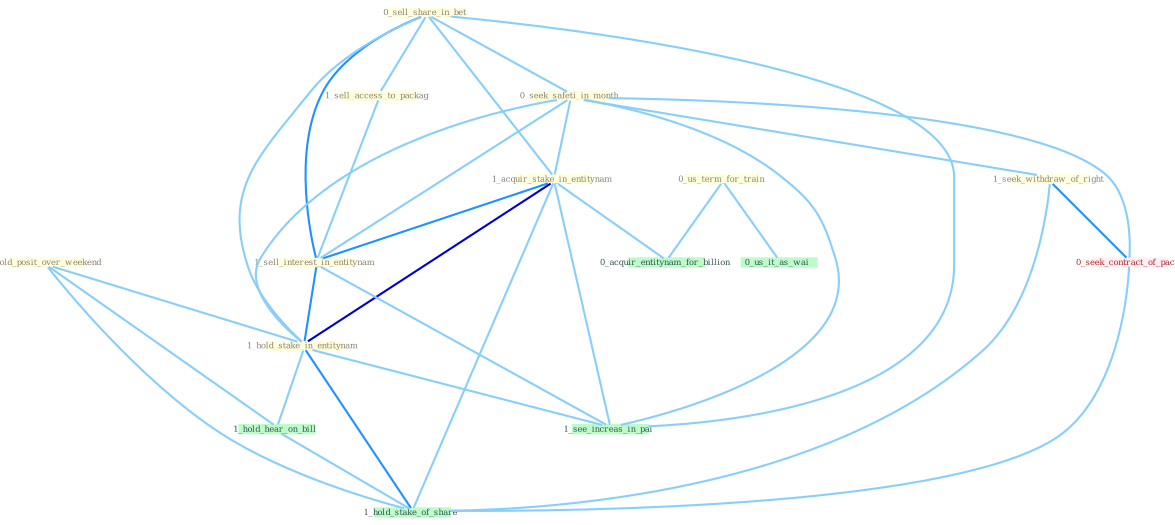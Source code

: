 Graph G{ 
    node
    [shape=polygon,style=filled,width=.5,height=.06,color="#BDFCC9",fixedsize=true,fontsize=4,
    fontcolor="#2f4f4f"];
    {node
    [color="#ffffe0", fontcolor="#8b7d6b"] "0_sell_share_in_bet " "0_seek_safeti_in_month " "0_us_term_for_train " "1_seek_withdraw_of_right " "1_acquir_stake_in_entitynam " "1_sell_access_to_packag " "0_hold_posit_over_weekend " "1_sell_interest_in_entitynam " "1_hold_stake_in_entitynam "}
{node [color="#fff0f5", fontcolor="#b22222"] "0_seek_contract_of_pact "}
edge [color="#B0E2FF"];

	"0_sell_share_in_bet " -- "0_seek_safeti_in_month " [w="1", color="#87cefa" ];
	"0_sell_share_in_bet " -- "1_acquir_stake_in_entitynam " [w="1", color="#87cefa" ];
	"0_sell_share_in_bet " -- "1_sell_access_to_packag " [w="1", color="#87cefa" ];
	"0_sell_share_in_bet " -- "1_sell_interest_in_entitynam " [w="2", color="#1e90ff" , len=0.8];
	"0_sell_share_in_bet " -- "1_hold_stake_in_entitynam " [w="1", color="#87cefa" ];
	"0_sell_share_in_bet " -- "1_see_increas_in_pai " [w="1", color="#87cefa" ];
	"0_seek_safeti_in_month " -- "1_seek_withdraw_of_right " [w="1", color="#87cefa" ];
	"0_seek_safeti_in_month " -- "1_acquir_stake_in_entitynam " [w="1", color="#87cefa" ];
	"0_seek_safeti_in_month " -- "1_sell_interest_in_entitynam " [w="1", color="#87cefa" ];
	"0_seek_safeti_in_month " -- "1_hold_stake_in_entitynam " [w="1", color="#87cefa" ];
	"0_seek_safeti_in_month " -- "0_seek_contract_of_pact " [w="1", color="#87cefa" ];
	"0_seek_safeti_in_month " -- "1_see_increas_in_pai " [w="1", color="#87cefa" ];
	"0_us_term_for_train " -- "0_us_it_as_wai " [w="1", color="#87cefa" ];
	"0_us_term_for_train " -- "0_acquir_entitynam_for_billion " [w="1", color="#87cefa" ];
	"1_seek_withdraw_of_right " -- "0_seek_contract_of_pact " [w="2", color="#1e90ff" , len=0.8];
	"1_seek_withdraw_of_right " -- "1_hold_stake_of_share " [w="1", color="#87cefa" ];
	"1_acquir_stake_in_entitynam " -- "1_sell_interest_in_entitynam " [w="2", color="#1e90ff" , len=0.8];
	"1_acquir_stake_in_entitynam " -- "1_hold_stake_in_entitynam " [w="3", color="#0000cd" , len=0.6];
	"1_acquir_stake_in_entitynam " -- "0_acquir_entitynam_for_billion " [w="1", color="#87cefa" ];
	"1_acquir_stake_in_entitynam " -- "1_see_increas_in_pai " [w="1", color="#87cefa" ];
	"1_acquir_stake_in_entitynam " -- "1_hold_stake_of_share " [w="1", color="#87cefa" ];
	"1_sell_access_to_packag " -- "1_sell_interest_in_entitynam " [w="1", color="#87cefa" ];
	"0_hold_posit_over_weekend " -- "1_hold_stake_in_entitynam " [w="1", color="#87cefa" ];
	"0_hold_posit_over_weekend " -- "1_hold_hear_on_bill " [w="1", color="#87cefa" ];
	"0_hold_posit_over_weekend " -- "1_hold_stake_of_share " [w="1", color="#87cefa" ];
	"1_sell_interest_in_entitynam " -- "1_hold_stake_in_entitynam " [w="2", color="#1e90ff" , len=0.8];
	"1_sell_interest_in_entitynam " -- "1_see_increas_in_pai " [w="1", color="#87cefa" ];
	"1_hold_stake_in_entitynam " -- "1_see_increas_in_pai " [w="1", color="#87cefa" ];
	"1_hold_stake_in_entitynam " -- "1_hold_hear_on_bill " [w="1", color="#87cefa" ];
	"1_hold_stake_in_entitynam " -- "1_hold_stake_of_share " [w="2", color="#1e90ff" , len=0.8];
	"0_seek_contract_of_pact " -- "1_hold_stake_of_share " [w="1", color="#87cefa" ];
	"1_hold_hear_on_bill " -- "1_hold_stake_of_share " [w="1", color="#87cefa" ];
}